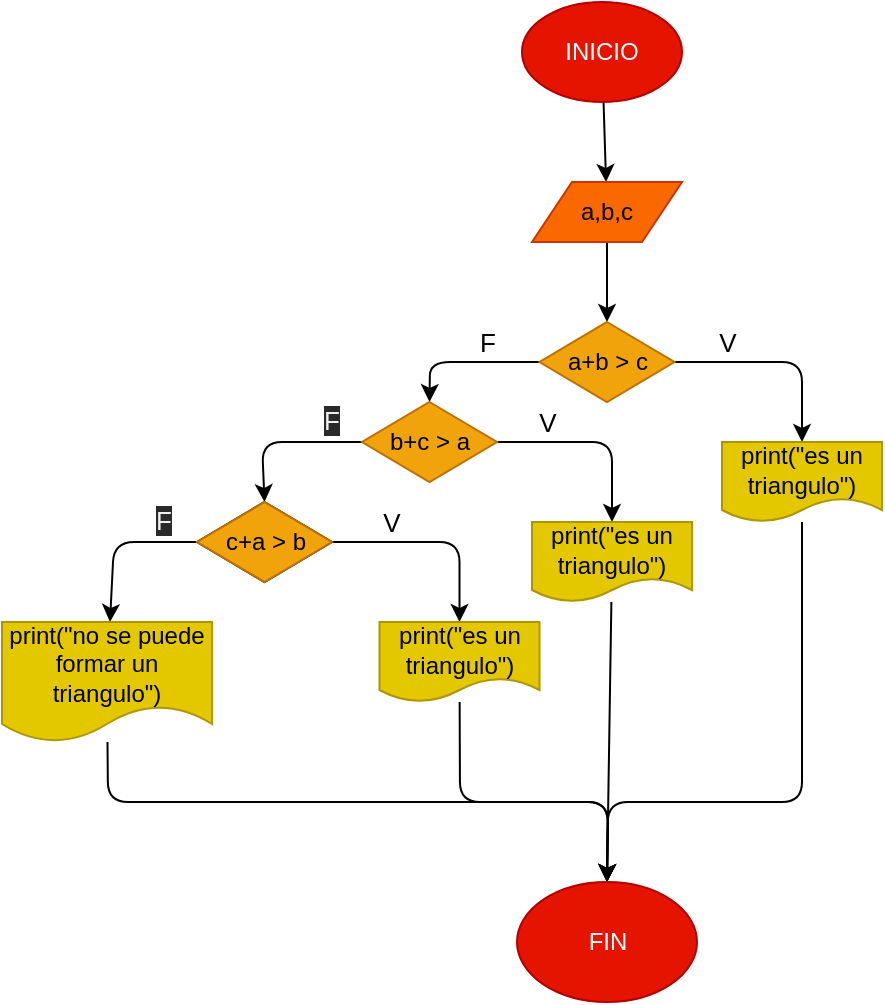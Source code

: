 <mxfile>
    <diagram id="tWubSCHZFrJJ8RHC6Jqd" name="Página-1">
        <mxGraphModel dx="313" dy="254" grid="1" gridSize="10" guides="1" tooltips="1" connect="1" arrows="1" fold="1" page="1" pageScale="1" pageWidth="827" pageHeight="1169" math="0" shadow="0">
            <root>
                <mxCell id="0"/>
                <mxCell id="1" parent="0"/>
                <mxCell id="4" value="" style="edgeStyle=none;html=1;" edge="1" parent="1" source="2" target="3">
                    <mxGeometry relative="1" as="geometry"/>
                </mxCell>
                <mxCell id="2" value="INICIO" style="ellipse;whiteSpace=wrap;html=1;fillColor=#e51400;fontColor=#ffffff;strokeColor=#B20000;" vertex="1" parent="1">
                    <mxGeometry x="360" y="50" width="80" height="50" as="geometry"/>
                </mxCell>
                <mxCell id="6" value="" style="edgeStyle=none;html=1;" edge="1" parent="1" source="3" target="5">
                    <mxGeometry relative="1" as="geometry"/>
                </mxCell>
                <mxCell id="3" value="a,b,c" style="shape=parallelogram;perimeter=parallelogramPerimeter;whiteSpace=wrap;html=1;fixedSize=1;fillColor=#fa6800;fontColor=#000000;strokeColor=#C73500;" vertex="1" parent="1">
                    <mxGeometry x="365" y="140" width="75" height="30" as="geometry"/>
                </mxCell>
                <mxCell id="8" value="" style="edgeStyle=none;html=1;" edge="1" parent="1" source="5" target="7">
                    <mxGeometry relative="1" as="geometry">
                        <Array as="points">
                            <mxPoint x="500" y="230"/>
                        </Array>
                    </mxGeometry>
                </mxCell>
                <mxCell id="12" style="edgeStyle=none;html=1;exitX=0;exitY=0.5;exitDx=0;exitDy=0;entryX=0.5;entryY=0;entryDx=0;entryDy=0;" edge="1" parent="1" source="5" target="10">
                    <mxGeometry relative="1" as="geometry">
                        <Array as="points">
                            <mxPoint x="314" y="230"/>
                        </Array>
                    </mxGeometry>
                </mxCell>
                <mxCell id="5" value="a+b &amp;gt; c" style="rhombus;whiteSpace=wrap;html=1;fillColor=#f0a30a;fontColor=#000000;strokeColor=#BD7000;" vertex="1" parent="1">
                    <mxGeometry x="368.75" y="210" width="67.5" height="40" as="geometry"/>
                </mxCell>
                <mxCell id="24" style="edgeStyle=none;html=1;entryX=0.5;entryY=0;entryDx=0;entryDy=0;" edge="1" parent="1" source="7" target="20">
                    <mxGeometry relative="1" as="geometry">
                        <mxPoint x="380" y="490" as="targetPoint"/>
                        <Array as="points">
                            <mxPoint x="500" y="450"/>
                            <mxPoint x="403" y="450"/>
                        </Array>
                    </mxGeometry>
                </mxCell>
                <mxCell id="7" value="print(&quot;es un triangulo&quot;)" style="shape=document;whiteSpace=wrap;html=1;boundedLbl=1;fillColor=#e3c800;fontColor=#000000;strokeColor=#B09500;" vertex="1" parent="1">
                    <mxGeometry x="460" y="270" width="80" height="40" as="geometry"/>
                </mxCell>
                <mxCell id="9" value="" style="edgeStyle=none;html=1;" edge="1" parent="1" source="10" target="11">
                    <mxGeometry relative="1" as="geometry">
                        <Array as="points">
                            <mxPoint x="405" y="270"/>
                        </Array>
                    </mxGeometry>
                </mxCell>
                <mxCell id="16" style="edgeStyle=none;html=1;exitX=0;exitY=0.5;exitDx=0;exitDy=0;entryX=0.5;entryY=0;entryDx=0;entryDy=0;" edge="1" parent="1" source="10" target="14">
                    <mxGeometry relative="1" as="geometry">
                        <Array as="points">
                            <mxPoint x="230" y="270"/>
                        </Array>
                    </mxGeometry>
                </mxCell>
                <mxCell id="10" value="b+c &amp;gt; a" style="rhombus;whiteSpace=wrap;html=1;fillColor=#f0a30a;fontColor=#000000;strokeColor=#BD7000;" vertex="1" parent="1">
                    <mxGeometry x="280" y="250" width="67.5" height="40" as="geometry"/>
                </mxCell>
                <mxCell id="23" style="edgeStyle=none;html=1;entryX=0.5;entryY=0;entryDx=0;entryDy=0;" edge="1" parent="1" source="11" target="20">
                    <mxGeometry relative="1" as="geometry">
                        <mxPoint x="380" y="490" as="targetPoint"/>
                    </mxGeometry>
                </mxCell>
                <mxCell id="11" value="print(&quot;es un triangulo&quot;)" style="shape=document;whiteSpace=wrap;html=1;boundedLbl=1;fillColor=#e3c800;fontColor=#000000;strokeColor=#B09500;" vertex="1" parent="1">
                    <mxGeometry x="365" y="310" width="80" height="40" as="geometry"/>
                </mxCell>
                <mxCell id="13" value="" style="edgeStyle=none;html=1;" edge="1" parent="1" source="14" target="15">
                    <mxGeometry relative="1" as="geometry">
                        <Array as="points">
                            <mxPoint x="328.75" y="320"/>
                        </Array>
                    </mxGeometry>
                </mxCell>
                <mxCell id="14" value="b+c &amp;gt; a" style="rhombus;whiteSpace=wrap;html=1;" vertex="1" parent="1">
                    <mxGeometry x="197.5" y="300" width="67.5" height="40" as="geometry"/>
                </mxCell>
                <mxCell id="22" style="edgeStyle=none;html=1;entryX=0.5;entryY=0;entryDx=0;entryDy=0;" edge="1" parent="1" source="15" target="20">
                    <mxGeometry relative="1" as="geometry">
                        <mxPoint x="380" y="490" as="targetPoint"/>
                        <Array as="points">
                            <mxPoint x="329" y="450"/>
                            <mxPoint x="403" y="450"/>
                        </Array>
                    </mxGeometry>
                </mxCell>
                <mxCell id="15" value="print(&quot;es un triangulo&quot;)" style="shape=document;whiteSpace=wrap;html=1;boundedLbl=1;fillColor=#e3c800;fontColor=#000000;strokeColor=#B09500;" vertex="1" parent="1">
                    <mxGeometry x="288.75" y="360" width="80" height="40" as="geometry"/>
                </mxCell>
                <mxCell id="19" value="" style="edgeStyle=none;html=1;" edge="1" parent="1" source="17" target="18">
                    <mxGeometry relative="1" as="geometry">
                        <Array as="points">
                            <mxPoint x="156" y="320"/>
                        </Array>
                    </mxGeometry>
                </mxCell>
                <mxCell id="17" value="c+a &amp;gt; b" style="rhombus;whiteSpace=wrap;html=1;fillColor=#f0a30a;fontColor=#000000;strokeColor=#BD7000;" vertex="1" parent="1">
                    <mxGeometry x="197.5" y="300" width="67.5" height="40" as="geometry"/>
                </mxCell>
                <mxCell id="21" style="edgeStyle=none;html=1;entryX=0.5;entryY=0;entryDx=0;entryDy=0;" edge="1" parent="1" source="18" target="20">
                    <mxGeometry relative="1" as="geometry">
                        <Array as="points">
                            <mxPoint x="153" y="450"/>
                            <mxPoint x="403" y="450"/>
                        </Array>
                    </mxGeometry>
                </mxCell>
                <mxCell id="18" value="print(&quot;no se puede formar un triangulo&quot;)" style="shape=document;whiteSpace=wrap;html=1;boundedLbl=1;fillColor=#e3c800;fontColor=#000000;strokeColor=#B09500;" vertex="1" parent="1">
                    <mxGeometry x="100" y="360" width="105" height="60" as="geometry"/>
                </mxCell>
                <mxCell id="20" value="FIN" style="ellipse;whiteSpace=wrap;html=1;fillColor=#e51400;fontColor=#ffffff;strokeColor=#B20000;" vertex="1" parent="1">
                    <mxGeometry x="357.5" y="490" width="90" height="60" as="geometry"/>
                </mxCell>
                <mxCell id="25" value="&lt;font style=&quot;font-size: 13px&quot;&gt;V&lt;/font&gt;" style="text;html=1;strokeColor=none;fillColor=none;align=center;verticalAlign=middle;whiteSpace=wrap;rounded=0;" vertex="1" parent="1">
                    <mxGeometry x="447.5" y="210" width="30" height="20" as="geometry"/>
                </mxCell>
                <mxCell id="26" value="&lt;font style=&quot;font-size: 13px&quot;&gt;V&lt;/font&gt;" style="text;html=1;strokeColor=none;fillColor=none;align=center;verticalAlign=middle;whiteSpace=wrap;rounded=0;" vertex="1" parent="1">
                    <mxGeometry x="357.5" y="250" width="30" height="20" as="geometry"/>
                </mxCell>
                <mxCell id="27" value="&lt;font style=&quot;font-size: 13px&quot;&gt;V&lt;/font&gt;" style="text;html=1;strokeColor=none;fillColor=none;align=center;verticalAlign=middle;whiteSpace=wrap;rounded=0;" vertex="1" parent="1">
                    <mxGeometry x="280" y="300" width="30" height="20" as="geometry"/>
                </mxCell>
                <mxCell id="28" value="&lt;font style=&quot;font-size: 13px&quot;&gt;F&lt;/font&gt;" style="text;html=1;strokeColor=none;fillColor=none;align=center;verticalAlign=middle;whiteSpace=wrap;rounded=0;" vertex="1" parent="1">
                    <mxGeometry x="327.5" y="210" width="30" height="20" as="geometry"/>
                </mxCell>
                <mxCell id="29" value="&lt;span style=&quot;color: rgb(240, 240, 240); font-family: helvetica; font-size: 13px; font-style: normal; font-weight: 400; letter-spacing: normal; text-align: center; text-indent: 0px; text-transform: none; word-spacing: 0px; background-color: rgb(42, 42, 42); display: inline; float: none;&quot;&gt;F&lt;/span&gt;" style="text;whiteSpace=wrap;html=1;fontSize=13;" vertex="1" parent="1">
                    <mxGeometry x="258.75" y="245" width="21.25" height="25" as="geometry"/>
                </mxCell>
                <mxCell id="30" value="&lt;span style=&quot;color: rgb(240, 240, 240); font-family: helvetica; font-size: 13px; font-style: normal; font-weight: 400; letter-spacing: normal; text-align: center; text-indent: 0px; text-transform: none; word-spacing: 0px; background-color: rgb(42, 42, 42); display: inline; float: none;&quot;&gt;F&lt;/span&gt;" style="text;whiteSpace=wrap;html=1;fontSize=13;" vertex="1" parent="1">
                    <mxGeometry x="175" y="295" width="30" height="30" as="geometry"/>
                </mxCell>
            </root>
        </mxGraphModel>
    </diagram>
</mxfile>